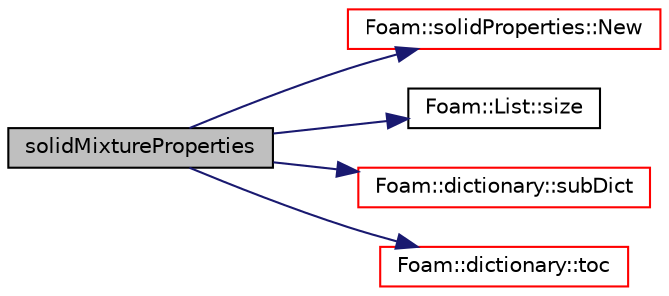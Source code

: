 digraph "solidMixtureProperties"
{
  bgcolor="transparent";
  edge [fontname="Helvetica",fontsize="10",labelfontname="Helvetica",labelfontsize="10"];
  node [fontname="Helvetica",fontsize="10",shape=record];
  rankdir="LR";
  Node1 [label="solidMixtureProperties",height=0.2,width=0.4,color="black", fillcolor="grey75", style="filled", fontcolor="black"];
  Node1 -> Node2 [color="midnightblue",fontsize="10",style="solid",fontname="Helvetica"];
  Node2 [label="Foam::solidProperties::New",height=0.2,width=0.4,color="red",URL="$a02455.html#a1841c9ea9e4467d24dc0465f52d63d96",tooltip="Return a pointer to a new solidProperties created from input. "];
  Node1 -> Node3 [color="midnightblue",fontsize="10",style="solid",fontname="Helvetica"];
  Node3 [label="Foam::List::size",height=0.2,width=0.4,color="black",URL="$a01397.html#a8a5f6fa29bd4b500caf186f60245b384",tooltip="Override size to be inconsistent with allocated storage. "];
  Node1 -> Node4 [color="midnightblue",fontsize="10",style="solid",fontname="Helvetica"];
  Node4 [label="Foam::dictionary::subDict",height=0.2,width=0.4,color="red",URL="$a00530.html#a42a549aa3e2c88399585b6462f6dbeb3",tooltip="Find and return a sub-dictionary. "];
  Node1 -> Node5 [color="midnightblue",fontsize="10",style="solid",fontname="Helvetica"];
  Node5 [label="Foam::dictionary::toc",height=0.2,width=0.4,color="red",URL="$a00530.html#a0f6e0082a283505ed197ce3e0498326b",tooltip="Return the table of contents. "];
}
